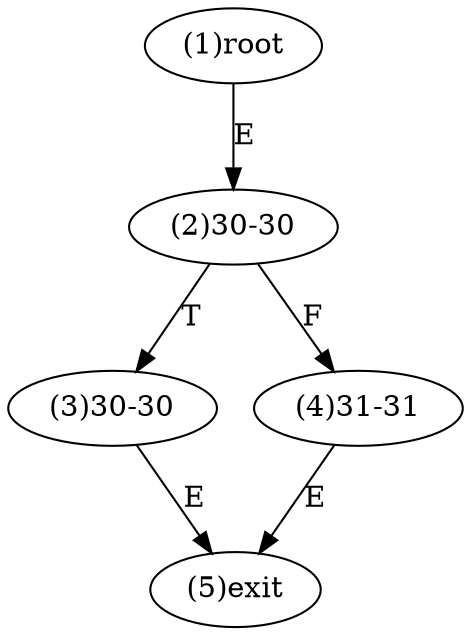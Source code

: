 digraph "" { 
1[ label="(1)root"];
2[ label="(2)30-30"];
3[ label="(3)30-30"];
4[ label="(4)31-31"];
5[ label="(5)exit"];
1->2[ label="E"];
2->4[ label="F"];
2->3[ label="T"];
3->5[ label="E"];
4->5[ label="E"];
}